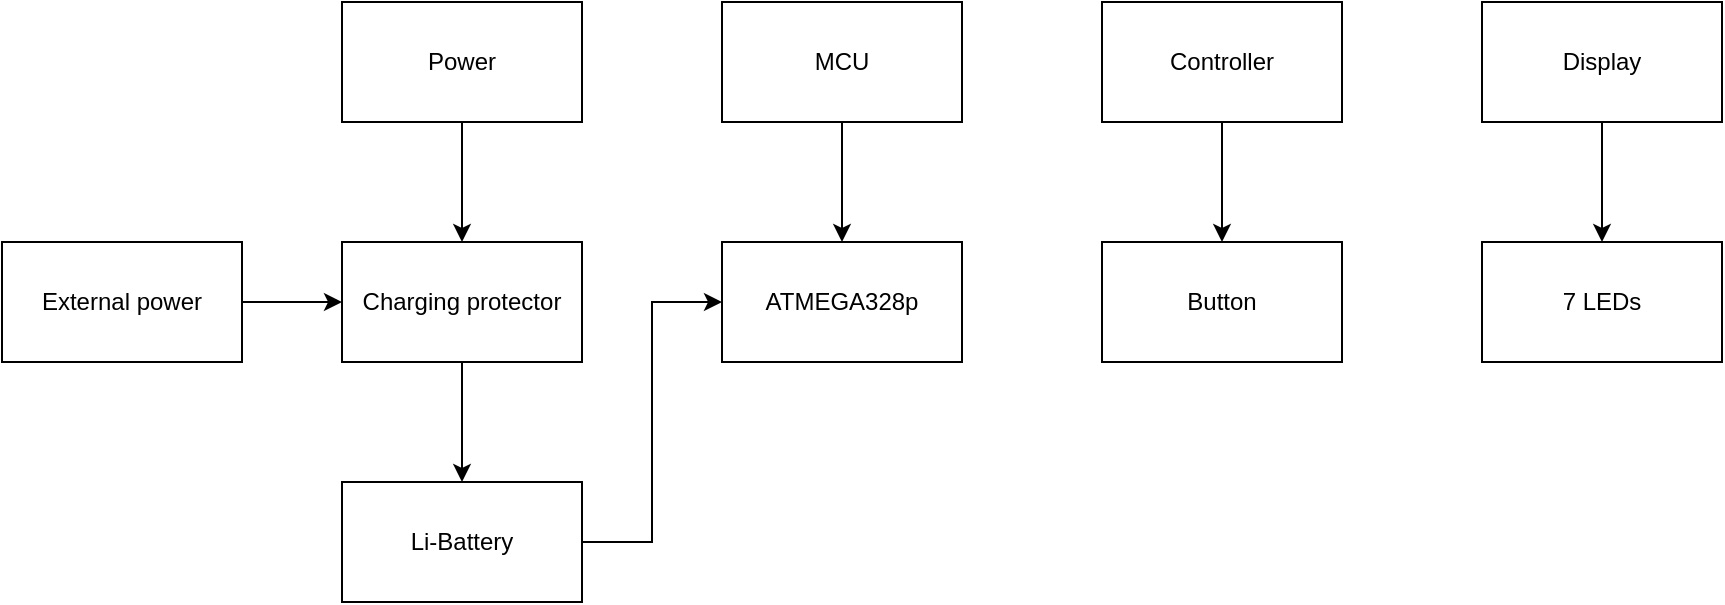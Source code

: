 <mxfile version="13.0.3" type="device" pages="2"><diagram id="IM6J5v4O3vz4aAGUV2o0" name="Page-1"><mxGraphModel dx="2500" dy="967" grid="1" gridSize="10" guides="1" tooltips="1" connect="1" arrows="1" fold="1" page="1" pageScale="1" pageWidth="827" pageHeight="1169" math="0" shadow="0"><root><mxCell id="0"/><mxCell id="1" parent="0"/><mxCell id="2JVWOIHudUTn6-ZWW-nb-15" value="" style="edgeStyle=orthogonalEdgeStyle;rounded=0;orthogonalLoop=1;jettySize=auto;html=1;" edge="1" parent="1" source="2JVWOIHudUTn6-ZWW-nb-1" target="2JVWOIHudUTn6-ZWW-nb-14"><mxGeometry relative="1" as="geometry"/></mxCell><mxCell id="2JVWOIHudUTn6-ZWW-nb-1" value="Power" style="rounded=0;whiteSpace=wrap;html=1;" vertex="1" parent="1"><mxGeometry x="90" y="170" width="120" height="60" as="geometry"/></mxCell><mxCell id="2JVWOIHudUTn6-ZWW-nb-19" value="" style="edgeStyle=orthogonalEdgeStyle;rounded=0;orthogonalLoop=1;jettySize=auto;html=1;entryX=0.5;entryY=0;entryDx=0;entryDy=0;" edge="1" parent="1" source="2JVWOIHudUTn6-ZWW-nb-14" target="2JVWOIHudUTn6-ZWW-nb-33"><mxGeometry relative="1" as="geometry"><mxPoint x="150" y="420" as="targetPoint"/></mxGeometry></mxCell><mxCell id="2JVWOIHudUTn6-ZWW-nb-14" value="&lt;span&gt;Charging protector&lt;/span&gt;" style="rounded=0;whiteSpace=wrap;html=1;" vertex="1" parent="1"><mxGeometry x="90" y="290" width="120" height="60" as="geometry"/></mxCell><mxCell id="2JVWOIHudUTn6-ZWW-nb-17" value="" style="edgeStyle=orthogonalEdgeStyle;rounded=0;orthogonalLoop=1;jettySize=auto;html=1;" edge="1" parent="1" source="2JVWOIHudUTn6-ZWW-nb-9" target="2JVWOIHudUTn6-ZWW-nb-16"><mxGeometry relative="1" as="geometry"/></mxCell><mxCell id="2JVWOIHudUTn6-ZWW-nb-9" value="MCU" style="rounded=0;whiteSpace=wrap;html=1;" vertex="1" parent="1"><mxGeometry x="280" y="170" width="120" height="60" as="geometry"/></mxCell><mxCell id="2JVWOIHudUTn6-ZWW-nb-16" value="ATMEGA328p" style="rounded=0;whiteSpace=wrap;html=1;" vertex="1" parent="1"><mxGeometry x="280" y="290" width="120" height="60" as="geometry"/></mxCell><mxCell id="2JVWOIHudUTn6-ZWW-nb-30" value="" style="edgeStyle=orthogonalEdgeStyle;rounded=0;orthogonalLoop=1;jettySize=auto;html=1;" edge="1" parent="1" source="2JVWOIHudUTn6-ZWW-nb-10" target="2JVWOIHudUTn6-ZWW-nb-29"><mxGeometry relative="1" as="geometry"/></mxCell><mxCell id="2JVWOIHudUTn6-ZWW-nb-10" value="Controller" style="rounded=0;whiteSpace=wrap;html=1;" vertex="1" parent="1"><mxGeometry x="470" y="170" width="120" height="60" as="geometry"/></mxCell><mxCell id="2JVWOIHudUTn6-ZWW-nb-29" value="Button" style="rounded=0;whiteSpace=wrap;html=1;" vertex="1" parent="1"><mxGeometry x="470" y="290" width="120" height="60" as="geometry"/></mxCell><mxCell id="2JVWOIHudUTn6-ZWW-nb-32" value="" style="edgeStyle=orthogonalEdgeStyle;rounded=0;orthogonalLoop=1;jettySize=auto;html=1;" edge="1" parent="1" source="2JVWOIHudUTn6-ZWW-nb-11" target="2JVWOIHudUTn6-ZWW-nb-31"><mxGeometry relative="1" as="geometry"/></mxCell><mxCell id="2JVWOIHudUTn6-ZWW-nb-11" value="Display" style="rounded=0;whiteSpace=wrap;html=1;" vertex="1" parent="1"><mxGeometry x="660" y="170" width="120" height="60" as="geometry"/></mxCell><mxCell id="2JVWOIHudUTn6-ZWW-nb-31" value="7 LEDs" style="rounded=0;whiteSpace=wrap;html=1;" vertex="1" parent="1"><mxGeometry x="660" y="290" width="120" height="60" as="geometry"/></mxCell><mxCell id="2JVWOIHudUTn6-ZWW-nb-25" value="" style="edgeStyle=orthogonalEdgeStyle;rounded=0;orthogonalLoop=1;jettySize=auto;html=1;" edge="1" parent="1" source="2JVWOIHudUTn6-ZWW-nb-22" target="2JVWOIHudUTn6-ZWW-nb-14"><mxGeometry relative="1" as="geometry"/></mxCell><mxCell id="2JVWOIHudUTn6-ZWW-nb-22" value="External power" style="rounded=0;whiteSpace=wrap;html=1;" vertex="1" parent="1"><mxGeometry x="-80" y="290" width="120" height="60" as="geometry"/></mxCell><mxCell id="2JVWOIHudUTn6-ZWW-nb-34" style="edgeStyle=orthogonalEdgeStyle;rounded=0;orthogonalLoop=1;jettySize=auto;html=1;exitX=1;exitY=0.5;exitDx=0;exitDy=0;entryX=0;entryY=0.5;entryDx=0;entryDy=0;" edge="1" parent="1" source="2JVWOIHudUTn6-ZWW-nb-33" target="2JVWOIHudUTn6-ZWW-nb-16"><mxGeometry relative="1" as="geometry"/></mxCell><mxCell id="2JVWOIHudUTn6-ZWW-nb-33" value="&lt;span&gt;Li-Battery&lt;/span&gt;" style="rounded=0;whiteSpace=wrap;html=1;" vertex="1" parent="1"><mxGeometry x="90" y="410" width="120" height="60" as="geometry"/></mxCell></root></mxGraphModel></diagram><diagram id="01WyIjjNRvSREwmzXWPo" name="Page-2"><mxGraphModel dx="1422" dy="822" grid="1" gridSize="10" guides="1" tooltips="1" connect="1" arrows="1" fold="1" page="1" pageScale="1" pageWidth="827" pageHeight="1169" math="0" shadow="0"><root><mxCell id="ByzUxxGh2x-W-1L2yP-H-0"/><mxCell id="ByzUxxGh2x-W-1L2yP-H-1" parent="ByzUxxGh2x-W-1L2yP-H-0"/><mxCell id="ByzUxxGh2x-W-1L2yP-H-6" value="Y" style="edgeStyle=orthogonalEdgeStyle;rounded=0;orthogonalLoop=1;jettySize=auto;html=1;exitX=0.5;exitY=1;exitDx=0;exitDy=0;entryX=0.5;entryY=0;entryDx=0;entryDy=0;" edge="1" parent="ByzUxxGh2x-W-1L2yP-H-1" source="ByzUxxGh2x-W-1L2yP-H-3" target="ByzUxxGh2x-W-1L2yP-H-12"><mxGeometry relative="1" as="geometry"><mxPoint x="180" y="390" as="targetPoint"/></mxGeometry></mxCell><mxCell id="ByzUxxGh2x-W-1L2yP-H-7" style="edgeStyle=orthogonalEdgeStyle;rounded=0;orthogonalLoop=1;jettySize=auto;html=1;exitX=1;exitY=0.5;exitDx=0;exitDy=0;entryX=1;entryY=0.5;entryDx=0;entryDy=0;" edge="1" parent="ByzUxxGh2x-W-1L2yP-H-1" source="ByzUxxGh2x-W-1L2yP-H-3" target="ByzUxxGh2x-W-1L2yP-H-8"><mxGeometry relative="1" as="geometry"><mxPoint x="340" y="120" as="targetPoint"/><Array as="points"><mxPoint x="300" y="280"/><mxPoint x="300" y="50"/></Array></mxGeometry></mxCell><mxCell id="ByzUxxGh2x-W-1L2yP-H-3" value="Press time &amp;gt; 3000?" style="rhombus;whiteSpace=wrap;html=1;" vertex="1" parent="ByzUxxGh2x-W-1L2yP-H-1"><mxGeometry x="120" y="240" width="120" height="80" as="geometry"/></mxCell><mxCell id="ByzUxxGh2x-W-1L2yP-H-10" value="" style="edgeStyle=orthogonalEdgeStyle;rounded=0;orthogonalLoop=1;jettySize=auto;html=1;" edge="1" parent="ByzUxxGh2x-W-1L2yP-H-1" source="ByzUxxGh2x-W-1L2yP-H-8" target="ByzUxxGh2x-W-1L2yP-H-9"><mxGeometry relative="1" as="geometry"/></mxCell><mxCell id="ByzUxxGh2x-W-1L2yP-H-8" value="idle" style="rounded=0;whiteSpace=wrap;html=1;" vertex="1" parent="ByzUxxGh2x-W-1L2yP-H-1"><mxGeometry x="120" y="20" width="120" height="60" as="geometry"/></mxCell><mxCell id="ByzUxxGh2x-W-1L2yP-H-11" value="" style="edgeStyle=orthogonalEdgeStyle;rounded=0;orthogonalLoop=1;jettySize=auto;html=1;" edge="1" parent="ByzUxxGh2x-W-1L2yP-H-1" source="ByzUxxGh2x-W-1L2yP-H-9" target="ByzUxxGh2x-W-1L2yP-H-3"><mxGeometry relative="1" as="geometry"/></mxCell><mxCell id="ByzUxxGh2x-W-1L2yP-H-9" value="Press M ?" style="rhombus;whiteSpace=wrap;html=1;" vertex="1" parent="ByzUxxGh2x-W-1L2yP-H-1"><mxGeometry x="120" y="120" width="120" height="80" as="geometry"/></mxCell><mxCell id="ByzUxxGh2x-W-1L2yP-H-14" value="" style="edgeStyle=orthogonalEdgeStyle;rounded=0;orthogonalLoop=1;jettySize=auto;html=1;" edge="1" parent="ByzUxxGh2x-W-1L2yP-H-1" source="ByzUxxGh2x-W-1L2yP-H-12" target="ByzUxxGh2x-W-1L2yP-H-13"><mxGeometry relative="1" as="geometry"/></mxCell><mxCell id="ByzUxxGh2x-W-1L2yP-H-12" value="M mode" style="rounded=0;whiteSpace=wrap;html=1;" vertex="1" parent="ByzUxxGh2x-W-1L2yP-H-1"><mxGeometry x="120" y="390" width="120" height="60" as="geometry"/></mxCell><mxCell id="ByzUxxGh2x-W-1L2yP-H-13" value="Press M &amp;gt; 3000?&lt;br&gt;or&lt;br&gt;Timer &amp;gt; 5000" style="rhombus;whiteSpace=wrap;html=1;" vertex="1" parent="ByzUxxGh2x-W-1L2yP-H-1"><mxGeometry x="120" y="500" width="120" height="80" as="geometry"/></mxCell></root></mxGraphModel></diagram></mxfile>